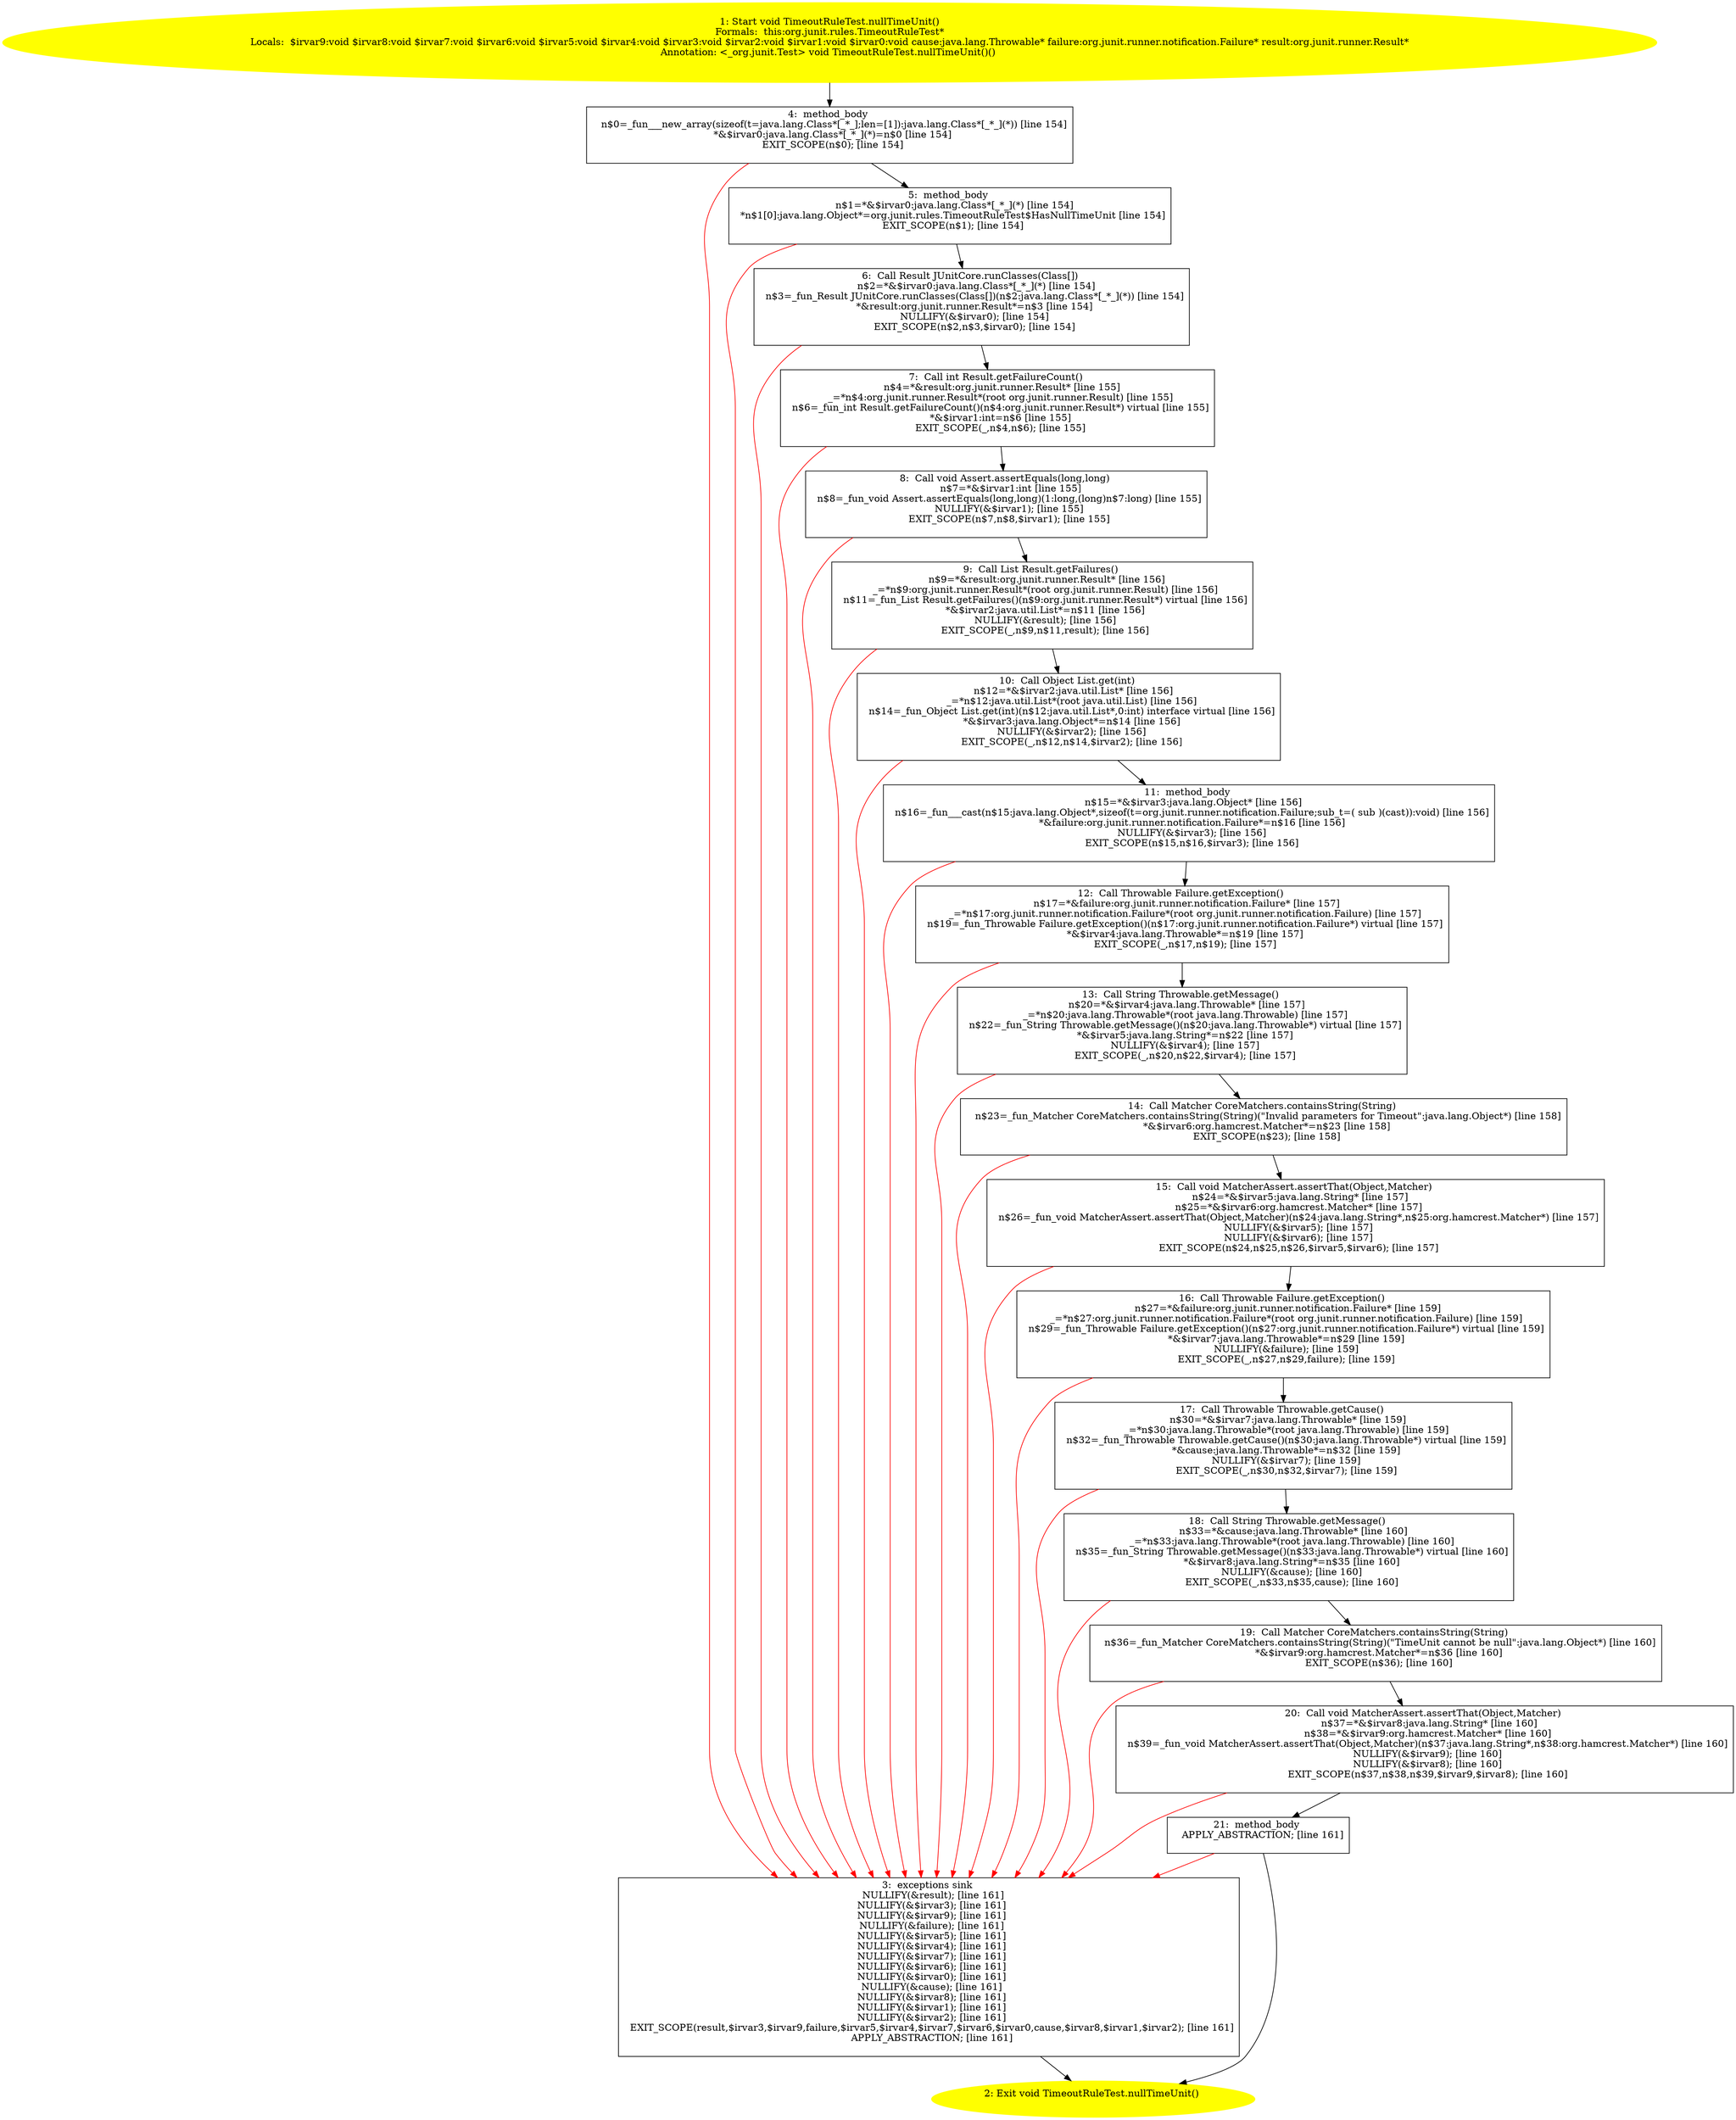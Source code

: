 /* @generated */
digraph cfg {
"org.junit.rules.TimeoutRuleTest.nullTimeUnit():void.3c8f6e8ea10c4cc1ecc86014708b9331_1" [label="1: Start void TimeoutRuleTest.nullTimeUnit()\nFormals:  this:org.junit.rules.TimeoutRuleTest*\nLocals:  $irvar9:void $irvar8:void $irvar7:void $irvar6:void $irvar5:void $irvar4:void $irvar3:void $irvar2:void $irvar1:void $irvar0:void cause:java.lang.Throwable* failure:org.junit.runner.notification.Failure* result:org.junit.runner.Result*\nAnnotation: <_org.junit.Test> void TimeoutRuleTest.nullTimeUnit()() \n  " color=yellow style=filled]
	

	 "org.junit.rules.TimeoutRuleTest.nullTimeUnit():void.3c8f6e8ea10c4cc1ecc86014708b9331_1" -> "org.junit.rules.TimeoutRuleTest.nullTimeUnit():void.3c8f6e8ea10c4cc1ecc86014708b9331_4" ;
"org.junit.rules.TimeoutRuleTest.nullTimeUnit():void.3c8f6e8ea10c4cc1ecc86014708b9331_2" [label="2: Exit void TimeoutRuleTest.nullTimeUnit() \n  " color=yellow style=filled]
	

"org.junit.rules.TimeoutRuleTest.nullTimeUnit():void.3c8f6e8ea10c4cc1ecc86014708b9331_3" [label="3:  exceptions sink \n   NULLIFY(&result); [line 161]\n  NULLIFY(&$irvar3); [line 161]\n  NULLIFY(&$irvar9); [line 161]\n  NULLIFY(&failure); [line 161]\n  NULLIFY(&$irvar5); [line 161]\n  NULLIFY(&$irvar4); [line 161]\n  NULLIFY(&$irvar7); [line 161]\n  NULLIFY(&$irvar6); [line 161]\n  NULLIFY(&$irvar0); [line 161]\n  NULLIFY(&cause); [line 161]\n  NULLIFY(&$irvar8); [line 161]\n  NULLIFY(&$irvar1); [line 161]\n  NULLIFY(&$irvar2); [line 161]\n  EXIT_SCOPE(result,$irvar3,$irvar9,failure,$irvar5,$irvar4,$irvar7,$irvar6,$irvar0,cause,$irvar8,$irvar1,$irvar2); [line 161]\n  APPLY_ABSTRACTION; [line 161]\n " shape="box"]
	

	 "org.junit.rules.TimeoutRuleTest.nullTimeUnit():void.3c8f6e8ea10c4cc1ecc86014708b9331_3" -> "org.junit.rules.TimeoutRuleTest.nullTimeUnit():void.3c8f6e8ea10c4cc1ecc86014708b9331_2" ;
"org.junit.rules.TimeoutRuleTest.nullTimeUnit():void.3c8f6e8ea10c4cc1ecc86014708b9331_4" [label="4:  method_body \n   n$0=_fun___new_array(sizeof(t=java.lang.Class*[_*_];len=[1]):java.lang.Class*[_*_](*)) [line 154]\n  *&$irvar0:java.lang.Class*[_*_](*)=n$0 [line 154]\n  EXIT_SCOPE(n$0); [line 154]\n " shape="box"]
	

	 "org.junit.rules.TimeoutRuleTest.nullTimeUnit():void.3c8f6e8ea10c4cc1ecc86014708b9331_4" -> "org.junit.rules.TimeoutRuleTest.nullTimeUnit():void.3c8f6e8ea10c4cc1ecc86014708b9331_5" ;
	 "org.junit.rules.TimeoutRuleTest.nullTimeUnit():void.3c8f6e8ea10c4cc1ecc86014708b9331_4" -> "org.junit.rules.TimeoutRuleTest.nullTimeUnit():void.3c8f6e8ea10c4cc1ecc86014708b9331_3" [color="red" ];
"org.junit.rules.TimeoutRuleTest.nullTimeUnit():void.3c8f6e8ea10c4cc1ecc86014708b9331_5" [label="5:  method_body \n   n$1=*&$irvar0:java.lang.Class*[_*_](*) [line 154]\n  *n$1[0]:java.lang.Object*=org.junit.rules.TimeoutRuleTest$HasNullTimeUnit [line 154]\n  EXIT_SCOPE(n$1); [line 154]\n " shape="box"]
	

	 "org.junit.rules.TimeoutRuleTest.nullTimeUnit():void.3c8f6e8ea10c4cc1ecc86014708b9331_5" -> "org.junit.rules.TimeoutRuleTest.nullTimeUnit():void.3c8f6e8ea10c4cc1ecc86014708b9331_6" ;
	 "org.junit.rules.TimeoutRuleTest.nullTimeUnit():void.3c8f6e8ea10c4cc1ecc86014708b9331_5" -> "org.junit.rules.TimeoutRuleTest.nullTimeUnit():void.3c8f6e8ea10c4cc1ecc86014708b9331_3" [color="red" ];
"org.junit.rules.TimeoutRuleTest.nullTimeUnit():void.3c8f6e8ea10c4cc1ecc86014708b9331_6" [label="6:  Call Result JUnitCore.runClasses(Class[]) \n   n$2=*&$irvar0:java.lang.Class*[_*_](*) [line 154]\n  n$3=_fun_Result JUnitCore.runClasses(Class[])(n$2:java.lang.Class*[_*_](*)) [line 154]\n  *&result:org.junit.runner.Result*=n$3 [line 154]\n  NULLIFY(&$irvar0); [line 154]\n  EXIT_SCOPE(n$2,n$3,$irvar0); [line 154]\n " shape="box"]
	

	 "org.junit.rules.TimeoutRuleTest.nullTimeUnit():void.3c8f6e8ea10c4cc1ecc86014708b9331_6" -> "org.junit.rules.TimeoutRuleTest.nullTimeUnit():void.3c8f6e8ea10c4cc1ecc86014708b9331_7" ;
	 "org.junit.rules.TimeoutRuleTest.nullTimeUnit():void.3c8f6e8ea10c4cc1ecc86014708b9331_6" -> "org.junit.rules.TimeoutRuleTest.nullTimeUnit():void.3c8f6e8ea10c4cc1ecc86014708b9331_3" [color="red" ];
"org.junit.rules.TimeoutRuleTest.nullTimeUnit():void.3c8f6e8ea10c4cc1ecc86014708b9331_7" [label="7:  Call int Result.getFailureCount() \n   n$4=*&result:org.junit.runner.Result* [line 155]\n  _=*n$4:org.junit.runner.Result*(root org.junit.runner.Result) [line 155]\n  n$6=_fun_int Result.getFailureCount()(n$4:org.junit.runner.Result*) virtual [line 155]\n  *&$irvar1:int=n$6 [line 155]\n  EXIT_SCOPE(_,n$4,n$6); [line 155]\n " shape="box"]
	

	 "org.junit.rules.TimeoutRuleTest.nullTimeUnit():void.3c8f6e8ea10c4cc1ecc86014708b9331_7" -> "org.junit.rules.TimeoutRuleTest.nullTimeUnit():void.3c8f6e8ea10c4cc1ecc86014708b9331_8" ;
	 "org.junit.rules.TimeoutRuleTest.nullTimeUnit():void.3c8f6e8ea10c4cc1ecc86014708b9331_7" -> "org.junit.rules.TimeoutRuleTest.nullTimeUnit():void.3c8f6e8ea10c4cc1ecc86014708b9331_3" [color="red" ];
"org.junit.rules.TimeoutRuleTest.nullTimeUnit():void.3c8f6e8ea10c4cc1ecc86014708b9331_8" [label="8:  Call void Assert.assertEquals(long,long) \n   n$7=*&$irvar1:int [line 155]\n  n$8=_fun_void Assert.assertEquals(long,long)(1:long,(long)n$7:long) [line 155]\n  NULLIFY(&$irvar1); [line 155]\n  EXIT_SCOPE(n$7,n$8,$irvar1); [line 155]\n " shape="box"]
	

	 "org.junit.rules.TimeoutRuleTest.nullTimeUnit():void.3c8f6e8ea10c4cc1ecc86014708b9331_8" -> "org.junit.rules.TimeoutRuleTest.nullTimeUnit():void.3c8f6e8ea10c4cc1ecc86014708b9331_9" ;
	 "org.junit.rules.TimeoutRuleTest.nullTimeUnit():void.3c8f6e8ea10c4cc1ecc86014708b9331_8" -> "org.junit.rules.TimeoutRuleTest.nullTimeUnit():void.3c8f6e8ea10c4cc1ecc86014708b9331_3" [color="red" ];
"org.junit.rules.TimeoutRuleTest.nullTimeUnit():void.3c8f6e8ea10c4cc1ecc86014708b9331_9" [label="9:  Call List Result.getFailures() \n   n$9=*&result:org.junit.runner.Result* [line 156]\n  _=*n$9:org.junit.runner.Result*(root org.junit.runner.Result) [line 156]\n  n$11=_fun_List Result.getFailures()(n$9:org.junit.runner.Result*) virtual [line 156]\n  *&$irvar2:java.util.List*=n$11 [line 156]\n  NULLIFY(&result); [line 156]\n  EXIT_SCOPE(_,n$9,n$11,result); [line 156]\n " shape="box"]
	

	 "org.junit.rules.TimeoutRuleTest.nullTimeUnit():void.3c8f6e8ea10c4cc1ecc86014708b9331_9" -> "org.junit.rules.TimeoutRuleTest.nullTimeUnit():void.3c8f6e8ea10c4cc1ecc86014708b9331_10" ;
	 "org.junit.rules.TimeoutRuleTest.nullTimeUnit():void.3c8f6e8ea10c4cc1ecc86014708b9331_9" -> "org.junit.rules.TimeoutRuleTest.nullTimeUnit():void.3c8f6e8ea10c4cc1ecc86014708b9331_3" [color="red" ];
"org.junit.rules.TimeoutRuleTest.nullTimeUnit():void.3c8f6e8ea10c4cc1ecc86014708b9331_10" [label="10:  Call Object List.get(int) \n   n$12=*&$irvar2:java.util.List* [line 156]\n  _=*n$12:java.util.List*(root java.util.List) [line 156]\n  n$14=_fun_Object List.get(int)(n$12:java.util.List*,0:int) interface virtual [line 156]\n  *&$irvar3:java.lang.Object*=n$14 [line 156]\n  NULLIFY(&$irvar2); [line 156]\n  EXIT_SCOPE(_,n$12,n$14,$irvar2); [line 156]\n " shape="box"]
	

	 "org.junit.rules.TimeoutRuleTest.nullTimeUnit():void.3c8f6e8ea10c4cc1ecc86014708b9331_10" -> "org.junit.rules.TimeoutRuleTest.nullTimeUnit():void.3c8f6e8ea10c4cc1ecc86014708b9331_11" ;
	 "org.junit.rules.TimeoutRuleTest.nullTimeUnit():void.3c8f6e8ea10c4cc1ecc86014708b9331_10" -> "org.junit.rules.TimeoutRuleTest.nullTimeUnit():void.3c8f6e8ea10c4cc1ecc86014708b9331_3" [color="red" ];
"org.junit.rules.TimeoutRuleTest.nullTimeUnit():void.3c8f6e8ea10c4cc1ecc86014708b9331_11" [label="11:  method_body \n   n$15=*&$irvar3:java.lang.Object* [line 156]\n  n$16=_fun___cast(n$15:java.lang.Object*,sizeof(t=org.junit.runner.notification.Failure;sub_t=( sub )(cast)):void) [line 156]\n  *&failure:org.junit.runner.notification.Failure*=n$16 [line 156]\n  NULLIFY(&$irvar3); [line 156]\n  EXIT_SCOPE(n$15,n$16,$irvar3); [line 156]\n " shape="box"]
	

	 "org.junit.rules.TimeoutRuleTest.nullTimeUnit():void.3c8f6e8ea10c4cc1ecc86014708b9331_11" -> "org.junit.rules.TimeoutRuleTest.nullTimeUnit():void.3c8f6e8ea10c4cc1ecc86014708b9331_12" ;
	 "org.junit.rules.TimeoutRuleTest.nullTimeUnit():void.3c8f6e8ea10c4cc1ecc86014708b9331_11" -> "org.junit.rules.TimeoutRuleTest.nullTimeUnit():void.3c8f6e8ea10c4cc1ecc86014708b9331_3" [color="red" ];
"org.junit.rules.TimeoutRuleTest.nullTimeUnit():void.3c8f6e8ea10c4cc1ecc86014708b9331_12" [label="12:  Call Throwable Failure.getException() \n   n$17=*&failure:org.junit.runner.notification.Failure* [line 157]\n  _=*n$17:org.junit.runner.notification.Failure*(root org.junit.runner.notification.Failure) [line 157]\n  n$19=_fun_Throwable Failure.getException()(n$17:org.junit.runner.notification.Failure*) virtual [line 157]\n  *&$irvar4:java.lang.Throwable*=n$19 [line 157]\n  EXIT_SCOPE(_,n$17,n$19); [line 157]\n " shape="box"]
	

	 "org.junit.rules.TimeoutRuleTest.nullTimeUnit():void.3c8f6e8ea10c4cc1ecc86014708b9331_12" -> "org.junit.rules.TimeoutRuleTest.nullTimeUnit():void.3c8f6e8ea10c4cc1ecc86014708b9331_13" ;
	 "org.junit.rules.TimeoutRuleTest.nullTimeUnit():void.3c8f6e8ea10c4cc1ecc86014708b9331_12" -> "org.junit.rules.TimeoutRuleTest.nullTimeUnit():void.3c8f6e8ea10c4cc1ecc86014708b9331_3" [color="red" ];
"org.junit.rules.TimeoutRuleTest.nullTimeUnit():void.3c8f6e8ea10c4cc1ecc86014708b9331_13" [label="13:  Call String Throwable.getMessage() \n   n$20=*&$irvar4:java.lang.Throwable* [line 157]\n  _=*n$20:java.lang.Throwable*(root java.lang.Throwable) [line 157]\n  n$22=_fun_String Throwable.getMessage()(n$20:java.lang.Throwable*) virtual [line 157]\n  *&$irvar5:java.lang.String*=n$22 [line 157]\n  NULLIFY(&$irvar4); [line 157]\n  EXIT_SCOPE(_,n$20,n$22,$irvar4); [line 157]\n " shape="box"]
	

	 "org.junit.rules.TimeoutRuleTest.nullTimeUnit():void.3c8f6e8ea10c4cc1ecc86014708b9331_13" -> "org.junit.rules.TimeoutRuleTest.nullTimeUnit():void.3c8f6e8ea10c4cc1ecc86014708b9331_14" ;
	 "org.junit.rules.TimeoutRuleTest.nullTimeUnit():void.3c8f6e8ea10c4cc1ecc86014708b9331_13" -> "org.junit.rules.TimeoutRuleTest.nullTimeUnit():void.3c8f6e8ea10c4cc1ecc86014708b9331_3" [color="red" ];
"org.junit.rules.TimeoutRuleTest.nullTimeUnit():void.3c8f6e8ea10c4cc1ecc86014708b9331_14" [label="14:  Call Matcher CoreMatchers.containsString(String) \n   n$23=_fun_Matcher CoreMatchers.containsString(String)(\"Invalid parameters for Timeout\":java.lang.Object*) [line 158]\n  *&$irvar6:org.hamcrest.Matcher*=n$23 [line 158]\n  EXIT_SCOPE(n$23); [line 158]\n " shape="box"]
	

	 "org.junit.rules.TimeoutRuleTest.nullTimeUnit():void.3c8f6e8ea10c4cc1ecc86014708b9331_14" -> "org.junit.rules.TimeoutRuleTest.nullTimeUnit():void.3c8f6e8ea10c4cc1ecc86014708b9331_15" ;
	 "org.junit.rules.TimeoutRuleTest.nullTimeUnit():void.3c8f6e8ea10c4cc1ecc86014708b9331_14" -> "org.junit.rules.TimeoutRuleTest.nullTimeUnit():void.3c8f6e8ea10c4cc1ecc86014708b9331_3" [color="red" ];
"org.junit.rules.TimeoutRuleTest.nullTimeUnit():void.3c8f6e8ea10c4cc1ecc86014708b9331_15" [label="15:  Call void MatcherAssert.assertThat(Object,Matcher) \n   n$24=*&$irvar5:java.lang.String* [line 157]\n  n$25=*&$irvar6:org.hamcrest.Matcher* [line 157]\n  n$26=_fun_void MatcherAssert.assertThat(Object,Matcher)(n$24:java.lang.String*,n$25:org.hamcrest.Matcher*) [line 157]\n  NULLIFY(&$irvar5); [line 157]\n  NULLIFY(&$irvar6); [line 157]\n  EXIT_SCOPE(n$24,n$25,n$26,$irvar5,$irvar6); [line 157]\n " shape="box"]
	

	 "org.junit.rules.TimeoutRuleTest.nullTimeUnit():void.3c8f6e8ea10c4cc1ecc86014708b9331_15" -> "org.junit.rules.TimeoutRuleTest.nullTimeUnit():void.3c8f6e8ea10c4cc1ecc86014708b9331_16" ;
	 "org.junit.rules.TimeoutRuleTest.nullTimeUnit():void.3c8f6e8ea10c4cc1ecc86014708b9331_15" -> "org.junit.rules.TimeoutRuleTest.nullTimeUnit():void.3c8f6e8ea10c4cc1ecc86014708b9331_3" [color="red" ];
"org.junit.rules.TimeoutRuleTest.nullTimeUnit():void.3c8f6e8ea10c4cc1ecc86014708b9331_16" [label="16:  Call Throwable Failure.getException() \n   n$27=*&failure:org.junit.runner.notification.Failure* [line 159]\n  _=*n$27:org.junit.runner.notification.Failure*(root org.junit.runner.notification.Failure) [line 159]\n  n$29=_fun_Throwable Failure.getException()(n$27:org.junit.runner.notification.Failure*) virtual [line 159]\n  *&$irvar7:java.lang.Throwable*=n$29 [line 159]\n  NULLIFY(&failure); [line 159]\n  EXIT_SCOPE(_,n$27,n$29,failure); [line 159]\n " shape="box"]
	

	 "org.junit.rules.TimeoutRuleTest.nullTimeUnit():void.3c8f6e8ea10c4cc1ecc86014708b9331_16" -> "org.junit.rules.TimeoutRuleTest.nullTimeUnit():void.3c8f6e8ea10c4cc1ecc86014708b9331_17" ;
	 "org.junit.rules.TimeoutRuleTest.nullTimeUnit():void.3c8f6e8ea10c4cc1ecc86014708b9331_16" -> "org.junit.rules.TimeoutRuleTest.nullTimeUnit():void.3c8f6e8ea10c4cc1ecc86014708b9331_3" [color="red" ];
"org.junit.rules.TimeoutRuleTest.nullTimeUnit():void.3c8f6e8ea10c4cc1ecc86014708b9331_17" [label="17:  Call Throwable Throwable.getCause() \n   n$30=*&$irvar7:java.lang.Throwable* [line 159]\n  _=*n$30:java.lang.Throwable*(root java.lang.Throwable) [line 159]\n  n$32=_fun_Throwable Throwable.getCause()(n$30:java.lang.Throwable*) virtual [line 159]\n  *&cause:java.lang.Throwable*=n$32 [line 159]\n  NULLIFY(&$irvar7); [line 159]\n  EXIT_SCOPE(_,n$30,n$32,$irvar7); [line 159]\n " shape="box"]
	

	 "org.junit.rules.TimeoutRuleTest.nullTimeUnit():void.3c8f6e8ea10c4cc1ecc86014708b9331_17" -> "org.junit.rules.TimeoutRuleTest.nullTimeUnit():void.3c8f6e8ea10c4cc1ecc86014708b9331_18" ;
	 "org.junit.rules.TimeoutRuleTest.nullTimeUnit():void.3c8f6e8ea10c4cc1ecc86014708b9331_17" -> "org.junit.rules.TimeoutRuleTest.nullTimeUnit():void.3c8f6e8ea10c4cc1ecc86014708b9331_3" [color="red" ];
"org.junit.rules.TimeoutRuleTest.nullTimeUnit():void.3c8f6e8ea10c4cc1ecc86014708b9331_18" [label="18:  Call String Throwable.getMessage() \n   n$33=*&cause:java.lang.Throwable* [line 160]\n  _=*n$33:java.lang.Throwable*(root java.lang.Throwable) [line 160]\n  n$35=_fun_String Throwable.getMessage()(n$33:java.lang.Throwable*) virtual [line 160]\n  *&$irvar8:java.lang.String*=n$35 [line 160]\n  NULLIFY(&cause); [line 160]\n  EXIT_SCOPE(_,n$33,n$35,cause); [line 160]\n " shape="box"]
	

	 "org.junit.rules.TimeoutRuleTest.nullTimeUnit():void.3c8f6e8ea10c4cc1ecc86014708b9331_18" -> "org.junit.rules.TimeoutRuleTest.nullTimeUnit():void.3c8f6e8ea10c4cc1ecc86014708b9331_19" ;
	 "org.junit.rules.TimeoutRuleTest.nullTimeUnit():void.3c8f6e8ea10c4cc1ecc86014708b9331_18" -> "org.junit.rules.TimeoutRuleTest.nullTimeUnit():void.3c8f6e8ea10c4cc1ecc86014708b9331_3" [color="red" ];
"org.junit.rules.TimeoutRuleTest.nullTimeUnit():void.3c8f6e8ea10c4cc1ecc86014708b9331_19" [label="19:  Call Matcher CoreMatchers.containsString(String) \n   n$36=_fun_Matcher CoreMatchers.containsString(String)(\"TimeUnit cannot be null\":java.lang.Object*) [line 160]\n  *&$irvar9:org.hamcrest.Matcher*=n$36 [line 160]\n  EXIT_SCOPE(n$36); [line 160]\n " shape="box"]
	

	 "org.junit.rules.TimeoutRuleTest.nullTimeUnit():void.3c8f6e8ea10c4cc1ecc86014708b9331_19" -> "org.junit.rules.TimeoutRuleTest.nullTimeUnit():void.3c8f6e8ea10c4cc1ecc86014708b9331_20" ;
	 "org.junit.rules.TimeoutRuleTest.nullTimeUnit():void.3c8f6e8ea10c4cc1ecc86014708b9331_19" -> "org.junit.rules.TimeoutRuleTest.nullTimeUnit():void.3c8f6e8ea10c4cc1ecc86014708b9331_3" [color="red" ];
"org.junit.rules.TimeoutRuleTest.nullTimeUnit():void.3c8f6e8ea10c4cc1ecc86014708b9331_20" [label="20:  Call void MatcherAssert.assertThat(Object,Matcher) \n   n$37=*&$irvar8:java.lang.String* [line 160]\n  n$38=*&$irvar9:org.hamcrest.Matcher* [line 160]\n  n$39=_fun_void MatcherAssert.assertThat(Object,Matcher)(n$37:java.lang.String*,n$38:org.hamcrest.Matcher*) [line 160]\n  NULLIFY(&$irvar9); [line 160]\n  NULLIFY(&$irvar8); [line 160]\n  EXIT_SCOPE(n$37,n$38,n$39,$irvar9,$irvar8); [line 160]\n " shape="box"]
	

	 "org.junit.rules.TimeoutRuleTest.nullTimeUnit():void.3c8f6e8ea10c4cc1ecc86014708b9331_20" -> "org.junit.rules.TimeoutRuleTest.nullTimeUnit():void.3c8f6e8ea10c4cc1ecc86014708b9331_21" ;
	 "org.junit.rules.TimeoutRuleTest.nullTimeUnit():void.3c8f6e8ea10c4cc1ecc86014708b9331_20" -> "org.junit.rules.TimeoutRuleTest.nullTimeUnit():void.3c8f6e8ea10c4cc1ecc86014708b9331_3" [color="red" ];
"org.junit.rules.TimeoutRuleTest.nullTimeUnit():void.3c8f6e8ea10c4cc1ecc86014708b9331_21" [label="21:  method_body \n   APPLY_ABSTRACTION; [line 161]\n " shape="box"]
	

	 "org.junit.rules.TimeoutRuleTest.nullTimeUnit():void.3c8f6e8ea10c4cc1ecc86014708b9331_21" -> "org.junit.rules.TimeoutRuleTest.nullTimeUnit():void.3c8f6e8ea10c4cc1ecc86014708b9331_2" ;
	 "org.junit.rules.TimeoutRuleTest.nullTimeUnit():void.3c8f6e8ea10c4cc1ecc86014708b9331_21" -> "org.junit.rules.TimeoutRuleTest.nullTimeUnit():void.3c8f6e8ea10c4cc1ecc86014708b9331_3" [color="red" ];
}
